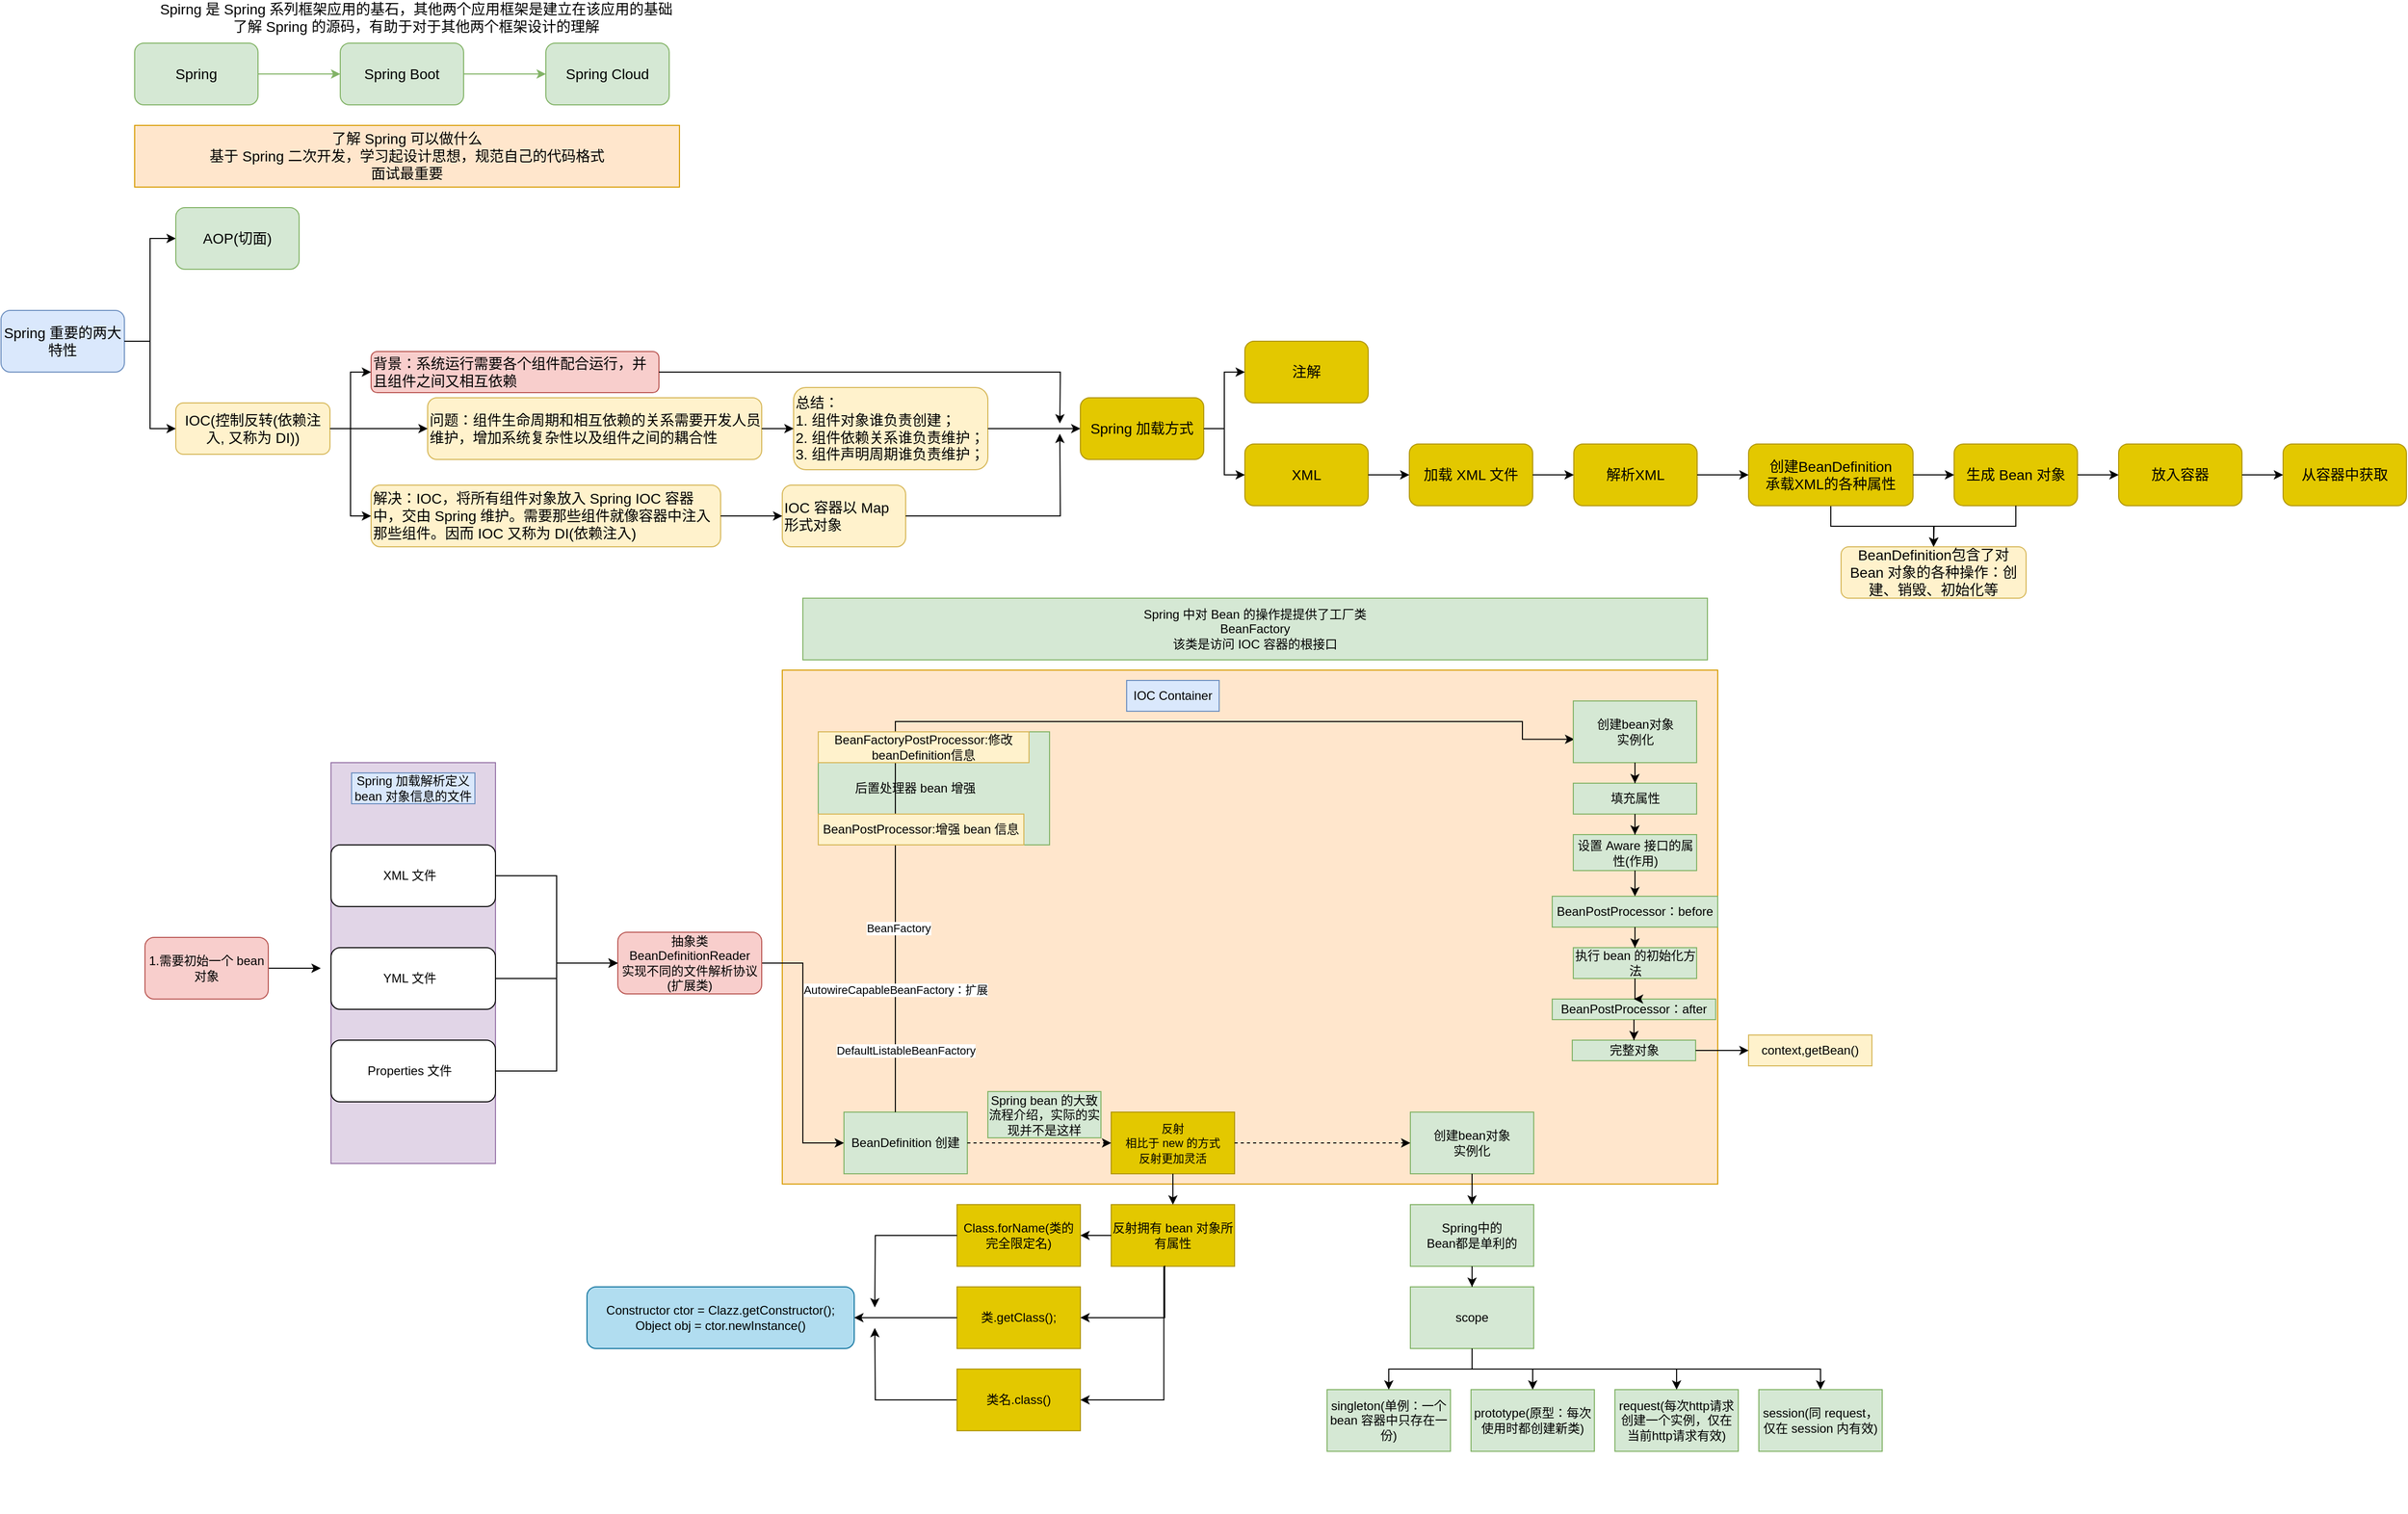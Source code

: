 <mxfile version="20.2.2" type="github">
  <diagram id="WzIYKn9JWgPCPKjEJvRS" name="Page-1">
    <mxGraphModel dx="1093" dy="1754" grid="1" gridSize="10" guides="1" tooltips="1" connect="1" arrows="1" fold="1" page="1" pageScale="1" pageWidth="827" pageHeight="1169" math="0" shadow="0">
      <root>
        <mxCell id="0" />
        <mxCell id="1" parent="0" />
        <mxCell id="hODroTGBOnxEAEhghBja-4" value="" style="edgeStyle=orthogonalEdgeStyle;rounded=0;orthogonalLoop=1;jettySize=auto;html=1;fontSize=14;fillColor=#d5e8d4;strokeColor=#82b366;" parent="1" source="hODroTGBOnxEAEhghBja-2" target="hODroTGBOnxEAEhghBja-3" edge="1">
          <mxGeometry relative="1" as="geometry" />
        </mxCell>
        <mxCell id="hODroTGBOnxEAEhghBja-2" value="Spring" style="rounded=1;whiteSpace=wrap;html=1;fontSize=14;fillColor=#d5e8d4;strokeColor=#82b366;" parent="1" vertex="1">
          <mxGeometry x="140" y="-1110" width="120" height="60" as="geometry" />
        </mxCell>
        <mxCell id="hODroTGBOnxEAEhghBja-6" value="" style="edgeStyle=orthogonalEdgeStyle;rounded=0;orthogonalLoop=1;jettySize=auto;html=1;fontSize=14;fillColor=#d5e8d4;strokeColor=#82b366;" parent="1" source="hODroTGBOnxEAEhghBja-3" target="hODroTGBOnxEAEhghBja-5" edge="1">
          <mxGeometry relative="1" as="geometry" />
        </mxCell>
        <mxCell id="hODroTGBOnxEAEhghBja-3" value="Spring Boot" style="whiteSpace=wrap;html=1;fontSize=14;rounded=1;fillColor=#d5e8d4;strokeColor=#82b366;" parent="1" vertex="1">
          <mxGeometry x="340" y="-1110" width="120" height="60" as="geometry" />
        </mxCell>
        <mxCell id="hODroTGBOnxEAEhghBja-5" value="Spring Cloud" style="whiteSpace=wrap;html=1;fontSize=14;rounded=1;fillColor=#d5e8d4;strokeColor=#82b366;" parent="1" vertex="1">
          <mxGeometry x="540" y="-1110" width="120" height="60" as="geometry" />
        </mxCell>
        <mxCell id="hODroTGBOnxEAEhghBja-7" value="Spirng 是 Spring 系列框架应用的基石，其他两个应用框架是建立在该应用的基础&lt;br&gt;了解 Spring 的源码，有助于对于其他两个框架设计的理解" style="text;html=1;strokeColor=none;fillColor=none;align=center;verticalAlign=middle;whiteSpace=wrap;rounded=0;fontSize=14;" parent="1" vertex="1">
          <mxGeometry x="99" y="-1150" width="630" height="30" as="geometry" />
        </mxCell>
        <mxCell id="hODroTGBOnxEAEhghBja-8" value="了解 Spring 可以做什么&lt;br&gt;基于 Spring 二次开发，学习起设计思想，规范自己的代码格式&lt;br&gt;面试最重要" style="rounded=0;whiteSpace=wrap;html=1;fontSize=14;fillColor=#ffe6cc;strokeColor=#d79b00;" parent="1" vertex="1">
          <mxGeometry x="140" y="-1030" width="530" height="60" as="geometry" />
        </mxCell>
        <mxCell id="hODroTGBOnxEAEhghBja-14" value="" style="edgeStyle=orthogonalEdgeStyle;rounded=0;orthogonalLoop=1;jettySize=auto;html=1;fontSize=14;entryX=0;entryY=0.5;entryDx=0;entryDy=0;" parent="1" source="hODroTGBOnxEAEhghBja-10" target="hODroTGBOnxEAEhghBja-13" edge="1">
          <mxGeometry relative="1" as="geometry" />
        </mxCell>
        <mxCell id="hODroTGBOnxEAEhghBja-10" value="Spring 重要的两大特性" style="rounded=1;whiteSpace=wrap;html=1;fontSize=14;fillColor=#dae8fc;strokeColor=#6c8ebf;" parent="1" vertex="1">
          <mxGeometry x="10" y="-850" width="120" height="60" as="geometry" />
        </mxCell>
        <mxCell id="hODroTGBOnxEAEhghBja-13" value="AOP(切面)" style="rounded=1;whiteSpace=wrap;html=1;fontSize=14;fillColor=#d5e8d4;strokeColor=#82b366;" parent="1" vertex="1">
          <mxGeometry x="180" y="-950" width="120" height="60" as="geometry" />
        </mxCell>
        <mxCell id="Li9awI9Rj4b1zbL3ckWH-1" value="" style="group" vertex="1" connectable="0" parent="1">
          <mxGeometry x="180" y="-820" width="2170" height="1140" as="geometry" />
        </mxCell>
        <mxCell id="H4bbrRVj7kRqIUKwOBPa-1" value="" style="group" parent="Li9awI9Rj4b1zbL3ckWH-1" vertex="1" connectable="0">
          <mxGeometry y="10" width="790" height="190" as="geometry" />
        </mxCell>
        <mxCell id="hODroTGBOnxEAEhghBja-11" value="IOC(控制反转(依赖注入, 又称为 DI))" style="whiteSpace=wrap;html=1;fontSize=14;rounded=1;fillColor=#fff2cc;strokeColor=#d6b656;" parent="H4bbrRVj7kRqIUKwOBPa-1" vertex="1">
          <mxGeometry y="50" width="150" height="50" as="geometry" />
        </mxCell>
        <mxCell id="hODroTGBOnxEAEhghBja-17" value="背景：系统运行需要各个组件配合运行，并且组件之间又相互依赖" style="whiteSpace=wrap;html=1;fontSize=14;rounded=1;align=left;fillColor=#f8cecc;strokeColor=#b85450;" parent="H4bbrRVj7kRqIUKwOBPa-1" vertex="1">
          <mxGeometry x="190" width="280" height="40" as="geometry" />
        </mxCell>
        <mxCell id="hODroTGBOnxEAEhghBja-19" value="问题：组件生命周期和相互依赖的关系需要开发人员维护，增加系统复杂性以及组件之间的耦合性" style="whiteSpace=wrap;html=1;fontSize=14;fillColor=#fff2cc;strokeColor=#d6b656;rounded=1;align=left;" parent="H4bbrRVj7kRqIUKwOBPa-1" vertex="1">
          <mxGeometry x="245" y="45" width="325" height="60" as="geometry" />
        </mxCell>
        <mxCell id="hODroTGBOnxEAEhghBja-21" value="总结：&lt;br&gt;1. 组件对象谁负责创建；&lt;br&gt;2. 组件依赖关系谁负责维护；&lt;br&gt;3. 组件声明周期谁负责维护；" style="whiteSpace=wrap;html=1;fontSize=14;align=left;fillColor=#fff2cc;strokeColor=#d6b656;rounded=1;" parent="H4bbrRVj7kRqIUKwOBPa-1" vertex="1">
          <mxGeometry x="601" y="35" width="189" height="80" as="geometry" />
        </mxCell>
        <mxCell id="hODroTGBOnxEAEhghBja-23" value="解决：IOC，将所有组件对象放入 Spring IOC 容器中，交由 Spring 维护。需要那些组件就像容器中注入那些组件。因而 IOC 又称为 DI(依赖注入)" style="whiteSpace=wrap;html=1;fontSize=14;fillColor=#fff2cc;strokeColor=#d6b656;rounded=1;align=left;" parent="H4bbrRVj7kRqIUKwOBPa-1" vertex="1">
          <mxGeometry x="190" y="130" width="340" height="60" as="geometry" />
        </mxCell>
        <mxCell id="hODroTGBOnxEAEhghBja-25" value="IOC 容器以 Map 形式对象" style="whiteSpace=wrap;html=1;fontSize=14;align=left;fillColor=#fff2cc;strokeColor=#d6b656;rounded=1;" parent="H4bbrRVj7kRqIUKwOBPa-1" vertex="1">
          <mxGeometry x="590" y="130" width="120" height="60" as="geometry" />
        </mxCell>
        <mxCell id="hODroTGBOnxEAEhghBja-18" value="" style="edgeStyle=orthogonalEdgeStyle;rounded=0;orthogonalLoop=1;jettySize=auto;html=1;fontSize=14;entryX=0;entryY=0.5;entryDx=0;entryDy=0;" parent="H4bbrRVj7kRqIUKwOBPa-1" source="hODroTGBOnxEAEhghBja-11" target="hODroTGBOnxEAEhghBja-17" edge="1">
          <mxGeometry relative="1" as="geometry" />
        </mxCell>
        <mxCell id="hODroTGBOnxEAEhghBja-20" value="" style="edgeStyle=orthogonalEdgeStyle;rounded=0;orthogonalLoop=1;jettySize=auto;html=1;fontSize=14;" parent="H4bbrRVj7kRqIUKwOBPa-1" source="hODroTGBOnxEAEhghBja-11" target="hODroTGBOnxEAEhghBja-19" edge="1">
          <mxGeometry relative="1" as="geometry" />
        </mxCell>
        <mxCell id="hODroTGBOnxEAEhghBja-22" value="" style="edgeStyle=orthogonalEdgeStyle;rounded=0;orthogonalLoop=1;jettySize=auto;html=1;fontSize=14;" parent="H4bbrRVj7kRqIUKwOBPa-1" source="hODroTGBOnxEAEhghBja-19" target="hODroTGBOnxEAEhghBja-21" edge="1">
          <mxGeometry relative="1" as="geometry" />
        </mxCell>
        <mxCell id="hODroTGBOnxEAEhghBja-24" value="" style="edgeStyle=orthogonalEdgeStyle;rounded=0;orthogonalLoop=1;jettySize=auto;html=1;fontSize=14;entryX=0;entryY=0.5;entryDx=0;entryDy=0;" parent="H4bbrRVj7kRqIUKwOBPa-1" source="hODroTGBOnxEAEhghBja-11" target="hODroTGBOnxEAEhghBja-23" edge="1">
          <mxGeometry relative="1" as="geometry" />
        </mxCell>
        <mxCell id="hODroTGBOnxEAEhghBja-26" value="" style="edgeStyle=orthogonalEdgeStyle;rounded=0;orthogonalLoop=1;jettySize=auto;html=1;fontSize=14;" parent="H4bbrRVj7kRqIUKwOBPa-1" source="hODroTGBOnxEAEhghBja-23" target="hODroTGBOnxEAEhghBja-25" edge="1">
          <mxGeometry relative="1" as="geometry" />
        </mxCell>
        <mxCell id="H4bbrRVj7kRqIUKwOBPa-2" style="edgeStyle=orthogonalEdgeStyle;rounded=0;orthogonalLoop=1;jettySize=auto;html=1;exitX=1;exitY=0.5;exitDx=0;exitDy=0;fontSize=14;" parent="Li9awI9Rj4b1zbL3ckWH-1" source="hODroTGBOnxEAEhghBja-21" target="H4bbrRVj7kRqIUKwOBPa-5" edge="1">
          <mxGeometry relative="1" as="geometry">
            <mxPoint x="880" y="85" as="targetPoint" />
          </mxGeometry>
        </mxCell>
        <mxCell id="H4bbrRVj7kRqIUKwOBPa-3" style="edgeStyle=orthogonalEdgeStyle;rounded=0;orthogonalLoop=1;jettySize=auto;html=1;exitX=1;exitY=0.5;exitDx=0;exitDy=0;fontSize=14;" parent="Li9awI9Rj4b1zbL3ckWH-1" source="hODroTGBOnxEAEhghBja-17" edge="1">
          <mxGeometry relative="1" as="geometry">
            <mxPoint x="860" y="80" as="targetPoint" />
          </mxGeometry>
        </mxCell>
        <mxCell id="H4bbrRVj7kRqIUKwOBPa-4" style="edgeStyle=orthogonalEdgeStyle;rounded=0;orthogonalLoop=1;jettySize=auto;html=1;exitX=1;exitY=0.5;exitDx=0;exitDy=0;fontSize=14;" parent="Li9awI9Rj4b1zbL3ckWH-1" source="hODroTGBOnxEAEhghBja-25" edge="1">
          <mxGeometry relative="1" as="geometry">
            <mxPoint x="860" y="90" as="targetPoint" />
          </mxGeometry>
        </mxCell>
        <mxCell id="H4bbrRVj7kRqIUKwOBPa-5" value="Spring 加载方式" style="rounded=1;whiteSpace=wrap;html=1;fontSize=14;fillColor=#e3c800;fontColor=#000000;strokeColor=#B09500;" parent="Li9awI9Rj4b1zbL3ckWH-1" vertex="1">
          <mxGeometry x="880" y="55" width="120" height="60" as="geometry" />
        </mxCell>
        <mxCell id="H4bbrRVj7kRqIUKwOBPa-8" value="注解" style="whiteSpace=wrap;html=1;fontSize=14;fillColor=#e3c800;strokeColor=#B09500;fontColor=#000000;rounded=1;" parent="Li9awI9Rj4b1zbL3ckWH-1" vertex="1">
          <mxGeometry x="1040" width="120" height="60" as="geometry" />
        </mxCell>
        <mxCell id="H4bbrRVj7kRqIUKwOBPa-9" value="" style="edgeStyle=orthogonalEdgeStyle;rounded=0;orthogonalLoop=1;jettySize=auto;html=1;fontSize=14;entryX=0;entryY=0.5;entryDx=0;entryDy=0;" parent="Li9awI9Rj4b1zbL3ckWH-1" source="H4bbrRVj7kRqIUKwOBPa-5" target="H4bbrRVj7kRqIUKwOBPa-8" edge="1">
          <mxGeometry relative="1" as="geometry" />
        </mxCell>
        <mxCell id="H4bbrRVj7kRqIUKwOBPa-33" value="" style="group" parent="Li9awI9Rj4b1zbL3ckWH-1" vertex="1" connectable="0">
          <mxGeometry x="1040" y="100" width="1130" height="150" as="geometry" />
        </mxCell>
        <mxCell id="H4bbrRVj7kRqIUKwOBPa-10" value="XML" style="whiteSpace=wrap;html=1;fontSize=14;fillColor=#e3c800;strokeColor=#B09500;fontColor=#000000;rounded=1;" parent="H4bbrRVj7kRqIUKwOBPa-33" vertex="1">
          <mxGeometry width="120" height="60" as="geometry" />
        </mxCell>
        <mxCell id="H4bbrRVj7kRqIUKwOBPa-14" value="加载 XML 文件" style="whiteSpace=wrap;html=1;fontSize=14;fillColor=#e3c800;strokeColor=#B09500;fontColor=#000000;rounded=1;" parent="H4bbrRVj7kRqIUKwOBPa-33" vertex="1">
          <mxGeometry x="160" width="120" height="60" as="geometry" />
        </mxCell>
        <mxCell id="H4bbrRVj7kRqIUKwOBPa-15" value="" style="edgeStyle=orthogonalEdgeStyle;rounded=0;orthogonalLoop=1;jettySize=auto;html=1;fontSize=14;" parent="H4bbrRVj7kRqIUKwOBPa-33" source="H4bbrRVj7kRqIUKwOBPa-10" target="H4bbrRVj7kRqIUKwOBPa-14" edge="1">
          <mxGeometry relative="1" as="geometry" />
        </mxCell>
        <mxCell id="H4bbrRVj7kRqIUKwOBPa-16" value="解析XML" style="whiteSpace=wrap;html=1;fontSize=14;fillColor=#e3c800;strokeColor=#B09500;fontColor=#000000;rounded=1;" parent="H4bbrRVj7kRqIUKwOBPa-33" vertex="1">
          <mxGeometry x="320" width="120" height="60" as="geometry" />
        </mxCell>
        <mxCell id="H4bbrRVj7kRqIUKwOBPa-17" value="" style="edgeStyle=orthogonalEdgeStyle;rounded=0;orthogonalLoop=1;jettySize=auto;html=1;fontSize=14;" parent="H4bbrRVj7kRqIUKwOBPa-33" source="H4bbrRVj7kRqIUKwOBPa-14" target="H4bbrRVj7kRqIUKwOBPa-16" edge="1">
          <mxGeometry relative="1" as="geometry" />
        </mxCell>
        <mxCell id="H4bbrRVj7kRqIUKwOBPa-24" style="edgeStyle=orthogonalEdgeStyle;rounded=0;orthogonalLoop=1;jettySize=auto;html=1;exitX=0.5;exitY=1;exitDx=0;exitDy=0;fontSize=14;" parent="H4bbrRVj7kRqIUKwOBPa-33" source="H4bbrRVj7kRqIUKwOBPa-18" edge="1">
          <mxGeometry relative="1" as="geometry">
            <mxPoint x="670" y="100" as="targetPoint" />
          </mxGeometry>
        </mxCell>
        <mxCell id="H4bbrRVj7kRqIUKwOBPa-18" value="创建BeanDefinition&lt;br&gt;承载XML的各种属性" style="whiteSpace=wrap;html=1;fontSize=14;fillColor=#e3c800;strokeColor=#B09500;fontColor=#000000;rounded=1;" parent="H4bbrRVj7kRqIUKwOBPa-33" vertex="1">
          <mxGeometry x="490" width="160" height="60" as="geometry" />
        </mxCell>
        <mxCell id="H4bbrRVj7kRqIUKwOBPa-19" value="" style="edgeStyle=orthogonalEdgeStyle;rounded=0;orthogonalLoop=1;jettySize=auto;html=1;fontSize=14;" parent="H4bbrRVj7kRqIUKwOBPa-33" source="H4bbrRVj7kRqIUKwOBPa-16" target="H4bbrRVj7kRqIUKwOBPa-18" edge="1">
          <mxGeometry relative="1" as="geometry" />
        </mxCell>
        <mxCell id="H4bbrRVj7kRqIUKwOBPa-20" value="生成 Bean 对象" style="whiteSpace=wrap;html=1;fontSize=14;fillColor=#e3c800;strokeColor=#B09500;fontColor=#000000;rounded=1;" parent="H4bbrRVj7kRqIUKwOBPa-33" vertex="1">
          <mxGeometry x="690" width="120" height="60" as="geometry" />
        </mxCell>
        <mxCell id="H4bbrRVj7kRqIUKwOBPa-21" value="" style="edgeStyle=orthogonalEdgeStyle;rounded=0;orthogonalLoop=1;jettySize=auto;html=1;fontSize=14;" parent="H4bbrRVj7kRqIUKwOBPa-33" source="H4bbrRVj7kRqIUKwOBPa-18" target="H4bbrRVj7kRqIUKwOBPa-20" edge="1">
          <mxGeometry relative="1" as="geometry" />
        </mxCell>
        <mxCell id="H4bbrRVj7kRqIUKwOBPa-27" value="BeanDefinition包含了对 Bean 对象的各种操作：创建、销毁、初始化等" style="rounded=1;whiteSpace=wrap;html=1;fontSize=14;fillColor=#fff2cc;strokeColor=#d6b656;" parent="H4bbrRVj7kRqIUKwOBPa-33" vertex="1">
          <mxGeometry x="580" y="100" width="180" height="50" as="geometry" />
        </mxCell>
        <mxCell id="H4bbrRVj7kRqIUKwOBPa-25" style="edgeStyle=orthogonalEdgeStyle;rounded=0;orthogonalLoop=1;jettySize=auto;html=1;exitX=0.5;exitY=1;exitDx=0;exitDy=0;fontSize=14;" parent="H4bbrRVj7kRqIUKwOBPa-33" source="H4bbrRVj7kRqIUKwOBPa-20" target="H4bbrRVj7kRqIUKwOBPa-27" edge="1">
          <mxGeometry relative="1" as="geometry">
            <mxPoint x="670" y="100" as="targetPoint" />
          </mxGeometry>
        </mxCell>
        <mxCell id="H4bbrRVj7kRqIUKwOBPa-29" value="放入容器" style="whiteSpace=wrap;html=1;fontSize=14;fillColor=#e3c800;strokeColor=#B09500;fontColor=#000000;rounded=1;" parent="H4bbrRVj7kRqIUKwOBPa-33" vertex="1">
          <mxGeometry x="850" width="120" height="60" as="geometry" />
        </mxCell>
        <mxCell id="H4bbrRVj7kRqIUKwOBPa-30" value="" style="edgeStyle=orthogonalEdgeStyle;rounded=0;orthogonalLoop=1;jettySize=auto;html=1;fontSize=14;" parent="H4bbrRVj7kRqIUKwOBPa-33" source="H4bbrRVj7kRqIUKwOBPa-20" target="H4bbrRVj7kRqIUKwOBPa-29" edge="1">
          <mxGeometry relative="1" as="geometry" />
        </mxCell>
        <mxCell id="H4bbrRVj7kRqIUKwOBPa-31" value="从容器中获取" style="whiteSpace=wrap;html=1;fontSize=14;fillColor=#e3c800;strokeColor=#B09500;fontColor=#000000;rounded=1;" parent="H4bbrRVj7kRqIUKwOBPa-33" vertex="1">
          <mxGeometry x="1010" width="120" height="60" as="geometry" />
        </mxCell>
        <mxCell id="H4bbrRVj7kRqIUKwOBPa-32" value="" style="edgeStyle=orthogonalEdgeStyle;rounded=0;orthogonalLoop=1;jettySize=auto;html=1;fontSize=14;" parent="H4bbrRVj7kRqIUKwOBPa-33" source="H4bbrRVj7kRqIUKwOBPa-29" target="H4bbrRVj7kRqIUKwOBPa-31" edge="1">
          <mxGeometry relative="1" as="geometry" />
        </mxCell>
        <mxCell id="H4bbrRVj7kRqIUKwOBPa-11" value="" style="edgeStyle=orthogonalEdgeStyle;rounded=0;orthogonalLoop=1;jettySize=auto;html=1;fontSize=14;entryX=0;entryY=0.5;entryDx=0;entryDy=0;" parent="Li9awI9Rj4b1zbL3ckWH-1" source="H4bbrRVj7kRqIUKwOBPa-5" target="H4bbrRVj7kRqIUKwOBPa-10" edge="1">
          <mxGeometry relative="1" as="geometry" />
        </mxCell>
        <mxCell id="Li9awI9Rj4b1zbL3ckWH-4" value="" style="group" vertex="1" connectable="0" parent="Li9awI9Rj4b1zbL3ckWH-1">
          <mxGeometry x="610" y="320" width="890" height="660" as="geometry" />
        </mxCell>
        <mxCell id="Li9awI9Rj4b1zbL3ckWH-2" value="" style="rounded=0;whiteSpace=wrap;html=1;fillColor=#ffe6cc;strokeColor=#d79b00;" vertex="1" parent="Li9awI9Rj4b1zbL3ckWH-4">
          <mxGeometry x="-20" width="910" height="500" as="geometry" />
        </mxCell>
        <mxCell id="Li9awI9Rj4b1zbL3ckWH-3" value="IOC Container" style="text;html=1;strokeColor=#6c8ebf;fillColor=#dae8fc;align=center;verticalAlign=middle;whiteSpace=wrap;rounded=0;" vertex="1" parent="Li9awI9Rj4b1zbL3ckWH-4">
          <mxGeometry x="315" y="10" width="90" height="30" as="geometry" />
        </mxCell>
        <mxCell id="Li9awI9Rj4b1zbL3ckWH-22" value="BeanDefinition 创建" style="rounded=0;whiteSpace=wrap;html=1;fillColor=#d5e8d4;strokeColor=#82b366;" vertex="1" parent="Li9awI9Rj4b1zbL3ckWH-4">
          <mxGeometry x="40" y="430" width="120" height="60" as="geometry" />
        </mxCell>
        <mxCell id="Li9awI9Rj4b1zbL3ckWH-80" value="创建bean对象&lt;br&gt;实例化" style="whiteSpace=wrap;html=1;fillColor=#d5e8d4;strokeColor=#82b366;rounded=0;" vertex="1" parent="Li9awI9Rj4b1zbL3ckWH-4">
          <mxGeometry x="591" y="430" width="120" height="60" as="geometry" />
        </mxCell>
        <mxCell id="Li9awI9Rj4b1zbL3ckWH-86" value="&lt;span style=&quot;font-size: 11px;&quot;&gt;反射&lt;/span&gt;&lt;br style=&quot;font-size: 11px;&quot;&gt;&lt;span style=&quot;font-size: 11px;&quot;&gt;相比于 new 的方式&lt;/span&gt;&lt;br style=&quot;font-size: 11px;&quot;&gt;&lt;span style=&quot;font-size: 11px;&quot;&gt;反射更加灵活&lt;/span&gt;" style="whiteSpace=wrap;html=1;fillColor=#e3c800;strokeColor=#B09500;rounded=0;fontColor=#000000;" vertex="1" parent="Li9awI9Rj4b1zbL3ckWH-4">
          <mxGeometry x="300" y="430" width="120" height="60" as="geometry" />
        </mxCell>
        <mxCell id="Li9awI9Rj4b1zbL3ckWH-87" value="" style="edgeStyle=orthogonalEdgeStyle;rounded=0;orthogonalLoop=1;jettySize=auto;html=1;dashed=1;" edge="1" parent="Li9awI9Rj4b1zbL3ckWH-4" source="Li9awI9Rj4b1zbL3ckWH-22" target="Li9awI9Rj4b1zbL3ckWH-86">
          <mxGeometry relative="1" as="geometry" />
        </mxCell>
        <mxCell id="Li9awI9Rj4b1zbL3ckWH-88" style="edgeStyle=orthogonalEdgeStyle;rounded=0;orthogonalLoop=1;jettySize=auto;html=1;exitX=1;exitY=0.5;exitDx=0;exitDy=0;entryX=0;entryY=0.5;entryDx=0;entryDy=0;dashed=1;" edge="1" parent="Li9awI9Rj4b1zbL3ckWH-4" source="Li9awI9Rj4b1zbL3ckWH-86" target="Li9awI9Rj4b1zbL3ckWH-80">
          <mxGeometry relative="1" as="geometry" />
        </mxCell>
        <mxCell id="Li9awI9Rj4b1zbL3ckWH-93" value="反射拥有 bean 对象所有属性" style="whiteSpace=wrap;html=1;fillColor=#e3c800;strokeColor=#B09500;rounded=0;fontColor=#000000;" vertex="1" parent="Li9awI9Rj4b1zbL3ckWH-4">
          <mxGeometry x="300" y="520" width="120" height="60" as="geometry" />
        </mxCell>
        <mxCell id="Li9awI9Rj4b1zbL3ckWH-94" value="" style="edgeStyle=orthogonalEdgeStyle;rounded=0;orthogonalLoop=1;jettySize=auto;html=1;" edge="1" parent="Li9awI9Rj4b1zbL3ckWH-4" source="Li9awI9Rj4b1zbL3ckWH-86" target="Li9awI9Rj4b1zbL3ckWH-93">
          <mxGeometry relative="1" as="geometry" />
        </mxCell>
        <mxCell id="Li9awI9Rj4b1zbL3ckWH-95" value="Spring中的&lt;br&gt;Bean都是单利的" style="whiteSpace=wrap;html=1;fillColor=#d5e8d4;strokeColor=#82b366;rounded=0;" vertex="1" parent="Li9awI9Rj4b1zbL3ckWH-4">
          <mxGeometry x="591" y="520" width="120" height="60" as="geometry" />
        </mxCell>
        <mxCell id="Li9awI9Rj4b1zbL3ckWH-96" value="" style="edgeStyle=orthogonalEdgeStyle;rounded=0;orthogonalLoop=1;jettySize=auto;html=1;" edge="1" parent="Li9awI9Rj4b1zbL3ckWH-4" source="Li9awI9Rj4b1zbL3ckWH-80" target="Li9awI9Rj4b1zbL3ckWH-95">
          <mxGeometry relative="1" as="geometry" />
        </mxCell>
        <mxCell id="Li9awI9Rj4b1zbL3ckWH-97" value="scope" style="whiteSpace=wrap;html=1;fillColor=#d5e8d4;strokeColor=#82b366;rounded=0;" vertex="1" parent="Li9awI9Rj4b1zbL3ckWH-4">
          <mxGeometry x="591" y="600" width="120" height="60" as="geometry" />
        </mxCell>
        <mxCell id="Li9awI9Rj4b1zbL3ckWH-98" value="" style="edgeStyle=orthogonalEdgeStyle;rounded=0;orthogonalLoop=1;jettySize=auto;html=1;" edge="1" parent="Li9awI9Rj4b1zbL3ckWH-4" source="Li9awI9Rj4b1zbL3ckWH-95" target="Li9awI9Rj4b1zbL3ckWH-97">
          <mxGeometry relative="1" as="geometry" />
        </mxCell>
        <mxCell id="Li9awI9Rj4b1zbL3ckWH-107" value="Class.forName(类的完全限定名)" style="whiteSpace=wrap;html=1;fillColor=#e3c800;strokeColor=#B09500;fontColor=#000000;rounded=0;" vertex="1" parent="Li9awI9Rj4b1zbL3ckWH-4">
          <mxGeometry x="150" y="520" width="120" height="60" as="geometry" />
        </mxCell>
        <mxCell id="Li9awI9Rj4b1zbL3ckWH-108" value="" style="edgeStyle=orthogonalEdgeStyle;rounded=0;orthogonalLoop=1;jettySize=auto;html=1;" edge="1" parent="Li9awI9Rj4b1zbL3ckWH-4" source="Li9awI9Rj4b1zbL3ckWH-93" target="Li9awI9Rj4b1zbL3ckWH-107">
          <mxGeometry relative="1" as="geometry" />
        </mxCell>
        <mxCell id="Li9awI9Rj4b1zbL3ckWH-109" value="类.getClass();" style="whiteSpace=wrap;html=1;fillColor=#e3c800;strokeColor=#B09500;fontColor=#000000;rounded=0;" vertex="1" parent="Li9awI9Rj4b1zbL3ckWH-4">
          <mxGeometry x="150" y="600" width="120" height="60" as="geometry" />
        </mxCell>
        <mxCell id="Li9awI9Rj4b1zbL3ckWH-110" value="" style="edgeStyle=orthogonalEdgeStyle;rounded=0;orthogonalLoop=1;jettySize=auto;html=1;entryX=1;entryY=0.5;entryDx=0;entryDy=0;exitX=0.433;exitY=0.99;exitDx=0;exitDy=0;exitPerimeter=0;" edge="1" parent="Li9awI9Rj4b1zbL3ckWH-4" source="Li9awI9Rj4b1zbL3ckWH-93" target="Li9awI9Rj4b1zbL3ckWH-109">
          <mxGeometry relative="1" as="geometry" />
        </mxCell>
        <mxCell id="Li9awI9Rj4b1zbL3ckWH-119" value="Spring bean 的大致流程介绍，实际的实现并不是这样" style="text;html=1;strokeColor=#82b366;fillColor=#d5e8d4;align=center;verticalAlign=middle;whiteSpace=wrap;rounded=0;labelBackgroundColor=none;" vertex="1" parent="Li9awI9Rj4b1zbL3ckWH-4">
          <mxGeometry x="180" y="410" width="110" height="45" as="geometry" />
        </mxCell>
        <mxCell id="Li9awI9Rj4b1zbL3ckWH-129" value="" style="rounded=0;whiteSpace=wrap;html=1;labelBackgroundColor=none;fillColor=#d5e8d4;strokeColor=#82b366;" vertex="1" parent="Li9awI9Rj4b1zbL3ckWH-4">
          <mxGeometry x="15" y="60" width="225" height="110" as="geometry" />
        </mxCell>
        <mxCell id="Li9awI9Rj4b1zbL3ckWH-130" value="后置处理器 bean 增强" style="text;html=1;strokeColor=none;fillColor=none;align=center;verticalAlign=middle;whiteSpace=wrap;rounded=0;labelBackgroundColor=none;" vertex="1" parent="Li9awI9Rj4b1zbL3ckWH-4">
          <mxGeometry x="37" y="100" width="145" height="30" as="geometry" />
        </mxCell>
        <mxCell id="Li9awI9Rj4b1zbL3ckWH-123" value="" style="edgeStyle=orthogonalEdgeStyle;rounded=0;orthogonalLoop=1;jettySize=auto;html=1;entryX=0.008;entryY=0.621;entryDx=0;entryDy=0;exitX=0.5;exitY=0;exitDx=0;exitDy=0;entryPerimeter=0;" edge="1" parent="Li9awI9Rj4b1zbL3ckWH-4" target="Li9awI9Rj4b1zbL3ckWH-122">
          <mxGeometry relative="1" as="geometry">
            <mxPoint x="90.0" y="430" as="sourcePoint" />
            <mxPoint x="581" y="50" as="targetPoint" />
            <Array as="points">
              <mxPoint x="90" y="50" />
              <mxPoint x="700" y="50" />
              <mxPoint x="700" y="67" />
            </Array>
          </mxGeometry>
        </mxCell>
        <mxCell id="Li9awI9Rj4b1zbL3ckWH-124" value="﻿AutowireCapableBeanFactory：扩展" style="edgeLabel;html=1;align=center;verticalAlign=middle;resizable=0;points=[];" vertex="1" connectable="0" parent="Li9awI9Rj4b1zbL3ckWH-123">
          <mxGeometry x="-0.383" relative="1" as="geometry">
            <mxPoint y="207" as="offset" />
          </mxGeometry>
        </mxCell>
        <mxCell id="Li9awI9Rj4b1zbL3ckWH-125" value="﻿DefaultListableBeanFactory" style="edgeLabel;html=1;align=center;verticalAlign=middle;resizable=0;points=[];" vertex="1" connectable="0" parent="Li9awI9Rj4b1zbL3ckWH-123">
          <mxGeometry x="-0.512" y="1" relative="1" as="geometry">
            <mxPoint x="11" y="198" as="offset" />
          </mxGeometry>
        </mxCell>
        <mxCell id="Li9awI9Rj4b1zbL3ckWH-157" value="BeanFactory" style="edgeLabel;html=1;align=center;verticalAlign=middle;resizable=0;points=[];" vertex="1" connectable="0" parent="Li9awI9Rj4b1zbL3ckWH-123">
          <mxGeometry x="-0.668" y="-3" relative="1" as="geometry">
            <mxPoint y="-4" as="offset" />
          </mxGeometry>
        </mxCell>
        <mxCell id="Li9awI9Rj4b1zbL3ckWH-150" value="BeanFactoryPostProcessor:修改 beanDefinition信息" style="text;html=1;strokeColor=#d6b656;fillColor=#fff2cc;align=center;verticalAlign=middle;whiteSpace=wrap;rounded=0;labelBackgroundColor=none;" vertex="1" parent="Li9awI9Rj4b1zbL3ckWH-4">
          <mxGeometry x="15" y="60" width="205" height="30" as="geometry" />
        </mxCell>
        <mxCell id="Li9awI9Rj4b1zbL3ckWH-151" value="BeanPostProcessor:增强 bean 信息" style="text;html=1;strokeColor=#d6b656;fillColor=#fff2cc;align=center;verticalAlign=middle;whiteSpace=wrap;rounded=0;labelBackgroundColor=none;" vertex="1" parent="Li9awI9Rj4b1zbL3ckWH-4">
          <mxGeometry x="15" y="140" width="200" height="30" as="geometry" />
        </mxCell>
        <mxCell id="Li9awI9Rj4b1zbL3ckWH-145" value="" style="group" vertex="1" connectable="0" parent="Li9awI9Rj4b1zbL3ckWH-4">
          <mxGeometry x="729" y="30" width="161" height="530" as="geometry" />
        </mxCell>
        <mxCell id="Li9awI9Rj4b1zbL3ckWH-160" value="" style="group" vertex="1" connectable="0" parent="Li9awI9Rj4b1zbL3ckWH-145">
          <mxGeometry width="161" height="530" as="geometry" />
        </mxCell>
        <mxCell id="Li9awI9Rj4b1zbL3ckWH-122" value="创建bean对象&lt;br&gt;实例化" style="whiteSpace=wrap;html=1;fillColor=#d5e8d4;strokeColor=#82b366;rounded=0;" vertex="1" parent="Li9awI9Rj4b1zbL3ckWH-160">
          <mxGeometry x="20.5" width="120" height="60" as="geometry" />
        </mxCell>
        <mxCell id="Li9awI9Rj4b1zbL3ckWH-134" value="填充属性" style="whiteSpace=wrap;html=1;fillColor=#d5e8d4;strokeColor=#82b366;rounded=0;" vertex="1" parent="Li9awI9Rj4b1zbL3ckWH-160">
          <mxGeometry x="20.5" y="80" width="120" height="30" as="geometry" />
        </mxCell>
        <mxCell id="Li9awI9Rj4b1zbL3ckWH-136" value="设置 Aware 接口的属性(作用)" style="whiteSpace=wrap;html=1;fillColor=#d5e8d4;strokeColor=#82b366;rounded=0;" vertex="1" parent="Li9awI9Rj4b1zbL3ckWH-160">
          <mxGeometry x="20.5" y="130" width="120" height="35" as="geometry" />
        </mxCell>
        <mxCell id="Li9awI9Rj4b1zbL3ckWH-138" value="BeanPostProcessor：before" style="whiteSpace=wrap;html=1;fillColor=#d5e8d4;strokeColor=#82b366;rounded=0;" vertex="1" parent="Li9awI9Rj4b1zbL3ckWH-160">
          <mxGeometry y="190" width="161" height="30" as="geometry" />
        </mxCell>
        <mxCell id="Li9awI9Rj4b1zbL3ckWH-140" value="执行 bean 的初始化方法" style="whiteSpace=wrap;html=1;fillColor=#d5e8d4;strokeColor=#82b366;rounded=0;" vertex="1" parent="Li9awI9Rj4b1zbL3ckWH-160">
          <mxGeometry x="20.5" y="240" width="120" height="30" as="geometry" />
        </mxCell>
        <mxCell id="Li9awI9Rj4b1zbL3ckWH-142" value="BeanPostProcessor：after" style="whiteSpace=wrap;html=1;fillColor=#d5e8d4;strokeColor=#82b366;rounded=0;" vertex="1" parent="Li9awI9Rj4b1zbL3ckWH-160">
          <mxGeometry y="290" width="159" height="20" as="geometry" />
        </mxCell>
        <mxCell id="Li9awI9Rj4b1zbL3ckWH-158" value="完整对象" style="whiteSpace=wrap;html=1;fillColor=#d5e8d4;strokeColor=#82b366;rounded=0;" vertex="1" parent="Li9awI9Rj4b1zbL3ckWH-160">
          <mxGeometry x="19.5" y="330" width="120" height="20" as="geometry" />
        </mxCell>
        <mxCell id="Li9awI9Rj4b1zbL3ckWH-135" value="" style="edgeStyle=orthogonalEdgeStyle;rounded=0;orthogonalLoop=1;jettySize=auto;html=1;" edge="1" parent="Li9awI9Rj4b1zbL3ckWH-160" source="Li9awI9Rj4b1zbL3ckWH-122" target="Li9awI9Rj4b1zbL3ckWH-134">
          <mxGeometry relative="1" as="geometry" />
        </mxCell>
        <mxCell id="Li9awI9Rj4b1zbL3ckWH-137" value="" style="edgeStyle=orthogonalEdgeStyle;rounded=0;orthogonalLoop=1;jettySize=auto;html=1;" edge="1" parent="Li9awI9Rj4b1zbL3ckWH-160" source="Li9awI9Rj4b1zbL3ckWH-134" target="Li9awI9Rj4b1zbL3ckWH-136">
          <mxGeometry relative="1" as="geometry" />
        </mxCell>
        <mxCell id="Li9awI9Rj4b1zbL3ckWH-139" value="" style="edgeStyle=orthogonalEdgeStyle;rounded=0;orthogonalLoop=1;jettySize=auto;html=1;" edge="1" parent="Li9awI9Rj4b1zbL3ckWH-160" source="Li9awI9Rj4b1zbL3ckWH-136" target="Li9awI9Rj4b1zbL3ckWH-138">
          <mxGeometry relative="1" as="geometry" />
        </mxCell>
        <mxCell id="Li9awI9Rj4b1zbL3ckWH-141" value="" style="edgeStyle=orthogonalEdgeStyle;rounded=0;orthogonalLoop=1;jettySize=auto;html=1;" edge="1" parent="Li9awI9Rj4b1zbL3ckWH-160" source="Li9awI9Rj4b1zbL3ckWH-138" target="Li9awI9Rj4b1zbL3ckWH-140">
          <mxGeometry relative="1" as="geometry" />
        </mxCell>
        <mxCell id="Li9awI9Rj4b1zbL3ckWH-143" value="" style="edgeStyle=orthogonalEdgeStyle;rounded=0;orthogonalLoop=1;jettySize=auto;html=1;" edge="1" parent="Li9awI9Rj4b1zbL3ckWH-160" source="Li9awI9Rj4b1zbL3ckWH-140" target="Li9awI9Rj4b1zbL3ckWH-142">
          <mxGeometry relative="1" as="geometry" />
        </mxCell>
        <mxCell id="Li9awI9Rj4b1zbL3ckWH-159" value="" style="edgeStyle=orthogonalEdgeStyle;rounded=0;orthogonalLoop=1;jettySize=auto;html=1;" edge="1" parent="Li9awI9Rj4b1zbL3ckWH-160" source="Li9awI9Rj4b1zbL3ckWH-142" target="Li9awI9Rj4b1zbL3ckWH-158">
          <mxGeometry relative="1" as="geometry" />
        </mxCell>
        <mxCell id="Li9awI9Rj4b1zbL3ckWH-14" value="" style="group" vertex="1" connectable="0" parent="Li9awI9Rj4b1zbL3ckWH-1">
          <mxGeometry x="-30" y="410" width="341" height="390" as="geometry" />
        </mxCell>
        <mxCell id="Li9awI9Rj4b1zbL3ckWH-8" value="" style="group;fillColor=#e1d5e7;strokeColor=#9673a6;" vertex="1" connectable="0" parent="Li9awI9Rj4b1zbL3ckWH-14">
          <mxGeometry x="181" width="160" height="390" as="geometry" />
        </mxCell>
        <mxCell id="Li9awI9Rj4b1zbL3ckWH-6" value="" style="rounded=0;whiteSpace=wrap;html=1;fillColor=#e1d5e7;strokeColor=#9673a6;" vertex="1" parent="Li9awI9Rj4b1zbL3ckWH-8">
          <mxGeometry width="160" height="390" as="geometry" />
        </mxCell>
        <mxCell id="Li9awI9Rj4b1zbL3ckWH-7" value="Spring 加载解析定义 bean 对象信息的文件" style="text;html=1;strokeColor=#6c8ebf;fillColor=#dae8fc;align=center;verticalAlign=middle;whiteSpace=wrap;rounded=0;" vertex="1" parent="Li9awI9Rj4b1zbL3ckWH-8">
          <mxGeometry x="20" y="10" width="120" height="30" as="geometry" />
        </mxCell>
        <mxCell id="Li9awI9Rj4b1zbL3ckWH-9" value="XML 文件&amp;nbsp;&amp;nbsp;" style="rounded=1;whiteSpace=wrap;html=1;" vertex="1" parent="Li9awI9Rj4b1zbL3ckWH-8">
          <mxGeometry y="80" width="160" height="60" as="geometry" />
        </mxCell>
        <mxCell id="Li9awI9Rj4b1zbL3ckWH-10" value="YML 文件&amp;nbsp;&amp;nbsp;" style="rounded=1;whiteSpace=wrap;html=1;" vertex="1" parent="Li9awI9Rj4b1zbL3ckWH-8">
          <mxGeometry y="180" width="160" height="60" as="geometry" />
        </mxCell>
        <mxCell id="Li9awI9Rj4b1zbL3ckWH-12" value="Properties 文件&amp;nbsp;&amp;nbsp;" style="rounded=1;whiteSpace=wrap;html=1;" vertex="1" parent="Li9awI9Rj4b1zbL3ckWH-8">
          <mxGeometry y="270" width="160" height="60" as="geometry" />
        </mxCell>
        <mxCell id="Li9awI9Rj4b1zbL3ckWH-13" style="edgeStyle=orthogonalEdgeStyle;rounded=0;orthogonalLoop=1;jettySize=auto;html=1;exitX=1;exitY=0.5;exitDx=0;exitDy=0;" edge="1" parent="Li9awI9Rj4b1zbL3ckWH-14" source="Li9awI9Rj4b1zbL3ckWH-5">
          <mxGeometry relative="1" as="geometry">
            <mxPoint x="171" y="200" as="targetPoint" />
          </mxGeometry>
        </mxCell>
        <mxCell id="Li9awI9Rj4b1zbL3ckWH-5" value="1.需要初始一个 bean 对象" style="rounded=1;whiteSpace=wrap;html=1;fillColor=#f8cecc;strokeColor=#b85450;" vertex="1" parent="Li9awI9Rj4b1zbL3ckWH-14">
          <mxGeometry y="170" width="120" height="60" as="geometry" />
        </mxCell>
        <mxCell id="Li9awI9Rj4b1zbL3ckWH-23" style="edgeStyle=orthogonalEdgeStyle;rounded=0;orthogonalLoop=1;jettySize=auto;html=1;exitX=1;exitY=0.5;exitDx=0;exitDy=0;entryX=0;entryY=0.5;entryDx=0;entryDy=0;" edge="1" parent="Li9awI9Rj4b1zbL3ckWH-1" source="Li9awI9Rj4b1zbL3ckWH-17" target="Li9awI9Rj4b1zbL3ckWH-22">
          <mxGeometry relative="1" as="geometry" />
        </mxCell>
        <mxCell id="Li9awI9Rj4b1zbL3ckWH-17" value="抽象类&lt;br&gt;﻿BeanDefinitionReader&lt;br&gt;实现不同的文件解析协议&lt;br&gt;(扩展类)" style="rounded=1;whiteSpace=wrap;html=1;fillColor=#f8cecc;strokeColor=#b85450;" vertex="1" parent="Li9awI9Rj4b1zbL3ckWH-1">
          <mxGeometry x="430" y="575" width="140" height="60" as="geometry" />
        </mxCell>
        <mxCell id="Li9awI9Rj4b1zbL3ckWH-19" style="edgeStyle=orthogonalEdgeStyle;rounded=0;orthogonalLoop=1;jettySize=auto;html=1;exitX=1;exitY=0.5;exitDx=0;exitDy=0;entryX=0;entryY=0.5;entryDx=0;entryDy=0;" edge="1" parent="Li9awI9Rj4b1zbL3ckWH-1" source="Li9awI9Rj4b1zbL3ckWH-9" target="Li9awI9Rj4b1zbL3ckWH-17">
          <mxGeometry relative="1" as="geometry" />
        </mxCell>
        <mxCell id="Li9awI9Rj4b1zbL3ckWH-21" style="edgeStyle=orthogonalEdgeStyle;rounded=0;orthogonalLoop=1;jettySize=auto;html=1;exitX=1;exitY=0.5;exitDx=0;exitDy=0;entryX=0;entryY=0.5;entryDx=0;entryDy=0;" edge="1" parent="Li9awI9Rj4b1zbL3ckWH-1" source="Li9awI9Rj4b1zbL3ckWH-12" target="Li9awI9Rj4b1zbL3ckWH-17">
          <mxGeometry relative="1" as="geometry" />
        </mxCell>
        <mxCell id="Li9awI9Rj4b1zbL3ckWH-20" style="edgeStyle=orthogonalEdgeStyle;rounded=0;orthogonalLoop=1;jettySize=auto;html=1;exitX=1;exitY=0.5;exitDx=0;exitDy=0;entryX=0;entryY=0.5;entryDx=0;entryDy=0;" edge="1" parent="Li9awI9Rj4b1zbL3ckWH-1" source="Li9awI9Rj4b1zbL3ckWH-10" target="Li9awI9Rj4b1zbL3ckWH-17">
          <mxGeometry relative="1" as="geometry">
            <mxPoint x="430" y="600" as="targetPoint" />
          </mxGeometry>
        </mxCell>
        <mxCell id="Li9awI9Rj4b1zbL3ckWH-116" value="Constructor ctor = Clazz.getConstructor();&lt;br&gt;Object obj = ctor.newInstance()" style="rounded=1;whiteSpace=wrap;html=1;labelBackgroundColor=none;fillColor=#b1ddf0;strokeColor=#10739e;" vertex="1" parent="Li9awI9Rj4b1zbL3ckWH-1">
          <mxGeometry x="400" y="920" width="260" height="60" as="geometry" />
        </mxCell>
        <mxCell id="Li9awI9Rj4b1zbL3ckWH-115" style="edgeStyle=orthogonalEdgeStyle;rounded=0;orthogonalLoop=1;jettySize=auto;html=1;exitX=0;exitY=0.5;exitDx=0;exitDy=0;" edge="1" parent="Li9awI9Rj4b1zbL3ckWH-1" source="Li9awI9Rj4b1zbL3ckWH-109" target="Li9awI9Rj4b1zbL3ckWH-116">
          <mxGeometry relative="1" as="geometry">
            <mxPoint x="660" y="950" as="targetPoint" />
          </mxGeometry>
        </mxCell>
        <mxCell id="Li9awI9Rj4b1zbL3ckWH-99" value="singleton(单例：一个&lt;br&gt;bean 容器中只存在一份)" style="whiteSpace=wrap;html=1;fillColor=#d5e8d4;strokeColor=#82b366;rounded=0;" vertex="1" parent="Li9awI9Rj4b1zbL3ckWH-1">
          <mxGeometry x="1120" y="1020" width="120" height="60" as="geometry" />
        </mxCell>
        <mxCell id="Li9awI9Rj4b1zbL3ckWH-100" value="" style="edgeStyle=orthogonalEdgeStyle;rounded=0;orthogonalLoop=1;jettySize=auto;html=1;exitX=0.5;exitY=1;exitDx=0;exitDy=0;" edge="1" parent="Li9awI9Rj4b1zbL3ckWH-1" source="Li9awI9Rj4b1zbL3ckWH-97" target="Li9awI9Rj4b1zbL3ckWH-99">
          <mxGeometry relative="1" as="geometry" />
        </mxCell>
        <mxCell id="Li9awI9Rj4b1zbL3ckWH-101" value="prototype(原型：每次使用时都创建新类)" style="whiteSpace=wrap;html=1;fillColor=#d5e8d4;strokeColor=#82b366;rounded=0;" vertex="1" parent="Li9awI9Rj4b1zbL3ckWH-1">
          <mxGeometry x="1260" y="1020" width="120" height="60" as="geometry" />
        </mxCell>
        <mxCell id="Li9awI9Rj4b1zbL3ckWH-102" value="" style="edgeStyle=orthogonalEdgeStyle;rounded=0;orthogonalLoop=1;jettySize=auto;html=1;" edge="1" parent="Li9awI9Rj4b1zbL3ckWH-1" source="Li9awI9Rj4b1zbL3ckWH-97" target="Li9awI9Rj4b1zbL3ckWH-101">
          <mxGeometry relative="1" as="geometry" />
        </mxCell>
        <mxCell id="Li9awI9Rj4b1zbL3ckWH-103" value="request(每次http请求创建一个实例，仅在&lt;br&gt;当前http请求有效)" style="whiteSpace=wrap;html=1;fillColor=#d5e8d4;strokeColor=#82b366;rounded=0;" vertex="1" parent="Li9awI9Rj4b1zbL3ckWH-1">
          <mxGeometry x="1400" y="1020" width="120" height="60" as="geometry" />
        </mxCell>
        <mxCell id="Li9awI9Rj4b1zbL3ckWH-104" value="" style="edgeStyle=orthogonalEdgeStyle;rounded=0;orthogonalLoop=1;jettySize=auto;html=1;exitX=0.5;exitY=1;exitDx=0;exitDy=0;" edge="1" parent="Li9awI9Rj4b1zbL3ckWH-1" source="Li9awI9Rj4b1zbL3ckWH-97" target="Li9awI9Rj4b1zbL3ckWH-103">
          <mxGeometry relative="1" as="geometry" />
        </mxCell>
        <mxCell id="Li9awI9Rj4b1zbL3ckWH-105" value="session(同 request，仅在 session 内有效)" style="whiteSpace=wrap;html=1;fillColor=#d5e8d4;strokeColor=#82b366;rounded=0;" vertex="1" parent="Li9awI9Rj4b1zbL3ckWH-1">
          <mxGeometry x="1540" y="1020" width="120" height="60" as="geometry" />
        </mxCell>
        <mxCell id="Li9awI9Rj4b1zbL3ckWH-106" value="" style="edgeStyle=orthogonalEdgeStyle;rounded=0;orthogonalLoop=1;jettySize=auto;html=1;exitX=0.5;exitY=1;exitDx=0;exitDy=0;" edge="1" parent="Li9awI9Rj4b1zbL3ckWH-1" source="Li9awI9Rj4b1zbL3ckWH-97" target="Li9awI9Rj4b1zbL3ckWH-105">
          <mxGeometry relative="1" as="geometry" />
        </mxCell>
        <mxCell id="Li9awI9Rj4b1zbL3ckWH-114" style="edgeStyle=orthogonalEdgeStyle;rounded=0;orthogonalLoop=1;jettySize=auto;html=1;exitX=0;exitY=0.5;exitDx=0;exitDy=0;" edge="1" parent="Li9awI9Rj4b1zbL3ckWH-1" source="Li9awI9Rj4b1zbL3ckWH-111">
          <mxGeometry relative="1" as="geometry">
            <mxPoint x="680" y="960" as="targetPoint" />
          </mxGeometry>
        </mxCell>
        <mxCell id="Li9awI9Rj4b1zbL3ckWH-111" value="类名.class()" style="whiteSpace=wrap;html=1;fillColor=#e3c800;strokeColor=#B09500;fontColor=#000000;rounded=0;" vertex="1" parent="Li9awI9Rj4b1zbL3ckWH-1">
          <mxGeometry x="760" y="1000" width="120" height="60" as="geometry" />
        </mxCell>
        <mxCell id="Li9awI9Rj4b1zbL3ckWH-112" value="" style="edgeStyle=orthogonalEdgeStyle;rounded=0;orthogonalLoop=1;jettySize=auto;html=1;entryX=1;entryY=0.5;entryDx=0;entryDy=0;exitX=0.427;exitY=1.003;exitDx=0;exitDy=0;exitPerimeter=0;" edge="1" parent="Li9awI9Rj4b1zbL3ckWH-1" source="Li9awI9Rj4b1zbL3ckWH-93" target="Li9awI9Rj4b1zbL3ckWH-111">
          <mxGeometry relative="1" as="geometry" />
        </mxCell>
        <mxCell id="Li9awI9Rj4b1zbL3ckWH-113" style="edgeStyle=orthogonalEdgeStyle;rounded=0;orthogonalLoop=1;jettySize=auto;html=1;exitX=0;exitY=0.5;exitDx=0;exitDy=0;" edge="1" parent="Li9awI9Rj4b1zbL3ckWH-1" source="Li9awI9Rj4b1zbL3ckWH-107">
          <mxGeometry relative="1" as="geometry">
            <mxPoint x="680" y="940" as="targetPoint" />
          </mxGeometry>
        </mxCell>
        <mxCell id="Li9awI9Rj4b1zbL3ckWH-121" value="Spring 中对 Bean 的操作提提供了工厂类&lt;br&gt;BeanFactory&lt;br&gt;该类是访问 IOC 容器的根接口" style="rounded=0;whiteSpace=wrap;html=1;labelBackgroundColor=none;fillColor=#d5e8d4;strokeColor=#82b366;" vertex="1" parent="Li9awI9Rj4b1zbL3ckWH-1">
          <mxGeometry x="610" y="250" width="880" height="60" as="geometry" />
        </mxCell>
        <mxCell id="Li9awI9Rj4b1zbL3ckWH-163" value="context,getBean()" style="whiteSpace=wrap;html=1;fillColor=#fff2cc;strokeColor=#d6b656;rounded=0;" vertex="1" parent="Li9awI9Rj4b1zbL3ckWH-1">
          <mxGeometry x="1530" y="675" width="120" height="30" as="geometry" />
        </mxCell>
        <mxCell id="Li9awI9Rj4b1zbL3ckWH-164" value="" style="edgeStyle=orthogonalEdgeStyle;rounded=0;orthogonalLoop=1;jettySize=auto;html=1;" edge="1" parent="Li9awI9Rj4b1zbL3ckWH-1" source="Li9awI9Rj4b1zbL3ckWH-158" target="Li9awI9Rj4b1zbL3ckWH-163">
          <mxGeometry relative="1" as="geometry" />
        </mxCell>
        <mxCell id="hODroTGBOnxEAEhghBja-12" value="" style="edgeStyle=orthogonalEdgeStyle;rounded=0;orthogonalLoop=1;jettySize=auto;html=1;fontSize=14;entryX=0;entryY=0.5;entryDx=0;entryDy=0;" parent="1" source="hODroTGBOnxEAEhghBja-10" target="hODroTGBOnxEAEhghBja-11" edge="1">
          <mxGeometry relative="1" as="geometry" />
        </mxCell>
      </root>
    </mxGraphModel>
  </diagram>
</mxfile>
